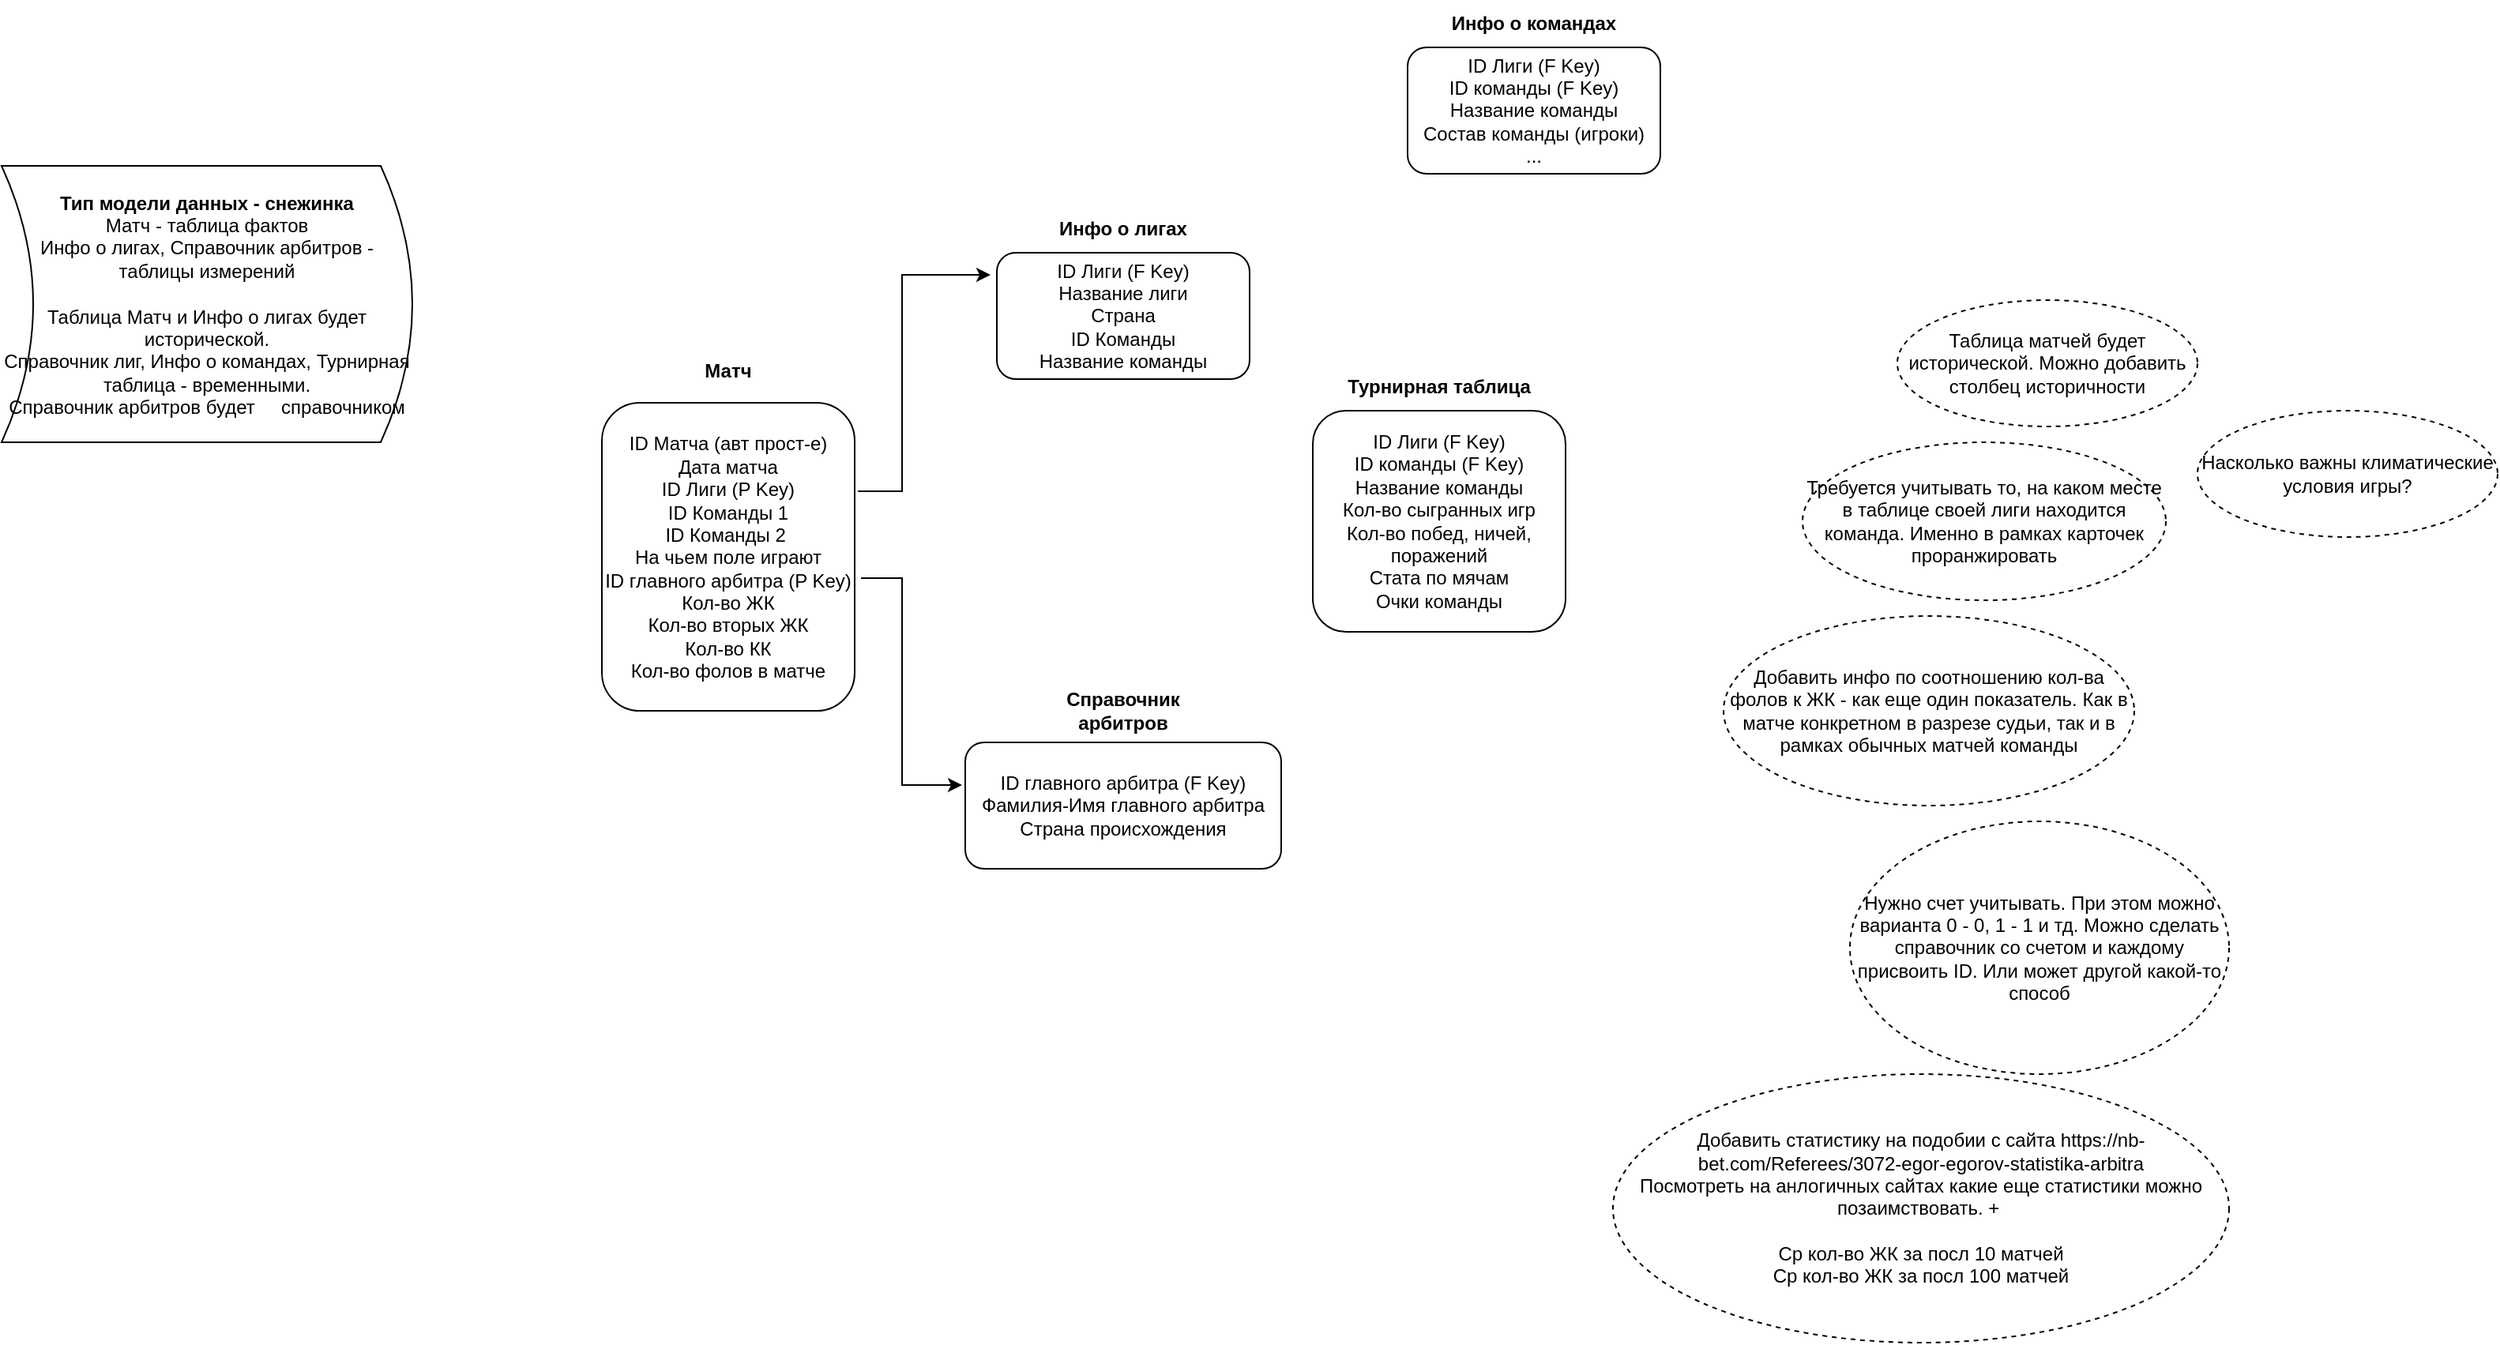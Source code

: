 <mxfile version="26.2.10">
  <diagram name="Page-1" id="zsPMJA2jM5UGm9Cd-OFp">
    <mxGraphModel dx="1428" dy="718" grid="1" gridSize="10" guides="1" tooltips="1" connect="1" arrows="1" fold="1" page="1" pageScale="1" pageWidth="850" pageHeight="1100" math="0" shadow="0">
      <root>
        <mxCell id="0" />
        <mxCell id="1" parent="0" />
        <mxCell id="R8fwzc4NF9d5jHF825gl-1" value="&lt;div&gt;ID Матча (авт прост-е)&lt;/div&gt;&lt;div&gt;&lt;span style=&quot;background-color: transparent; color: light-dark(rgb(0, 0, 0), rgb(255, 255, 255));&quot;&gt;Дата матча&lt;/span&gt;&lt;/div&gt;&lt;div&gt;ID Лиги&lt;span style=&quot;background-color: transparent; color: light-dark(rgb(0, 0, 0), rgb(255, 255, 255));&quot;&gt;&amp;nbsp;&lt;/span&gt;&lt;span style=&quot;background-color: transparent; color: light-dark(rgb(0, 0, 0), rgb(255, 255, 255));&quot;&gt;(P Key)&lt;/span&gt;&lt;/div&gt;ID Команды 1&lt;div&gt;&lt;div&gt;ID Команды 2&lt;span style=&quot;background-color: transparent; color: light-dark(rgb(0, 0, 0), rgb(255, 255, 255));&quot;&gt;&amp;nbsp;&lt;/span&gt;&lt;/div&gt;&lt;div&gt;&lt;span style=&quot;background-color: transparent; color: light-dark(rgb(0, 0, 0), rgb(255, 255, 255));&quot;&gt;На чьем поле играют&lt;/span&gt;&lt;/div&gt;&lt;div&gt;ID главного арбитра&lt;span style=&quot;background-color: transparent; color: light-dark(rgb(0, 0, 0), rgb(255, 255, 255));&quot;&gt;&amp;nbsp;&lt;/span&gt;&lt;span style=&quot;background-color: transparent; color: light-dark(rgb(0, 0, 0), rgb(255, 255, 255));&quot;&gt;(P Key)&lt;/span&gt;&lt;/div&gt;&lt;/div&gt;&lt;div&gt;&lt;div&gt;Кол-во ЖК&lt;/div&gt;&lt;div&gt;Кол-во вторых ЖК&lt;/div&gt;&lt;div&gt;Кол-во КК&lt;/div&gt;&lt;div&gt;Кол-во фолов в матче&lt;/div&gt;&lt;/div&gt;" style="rounded=1;whiteSpace=wrap;html=1;" parent="1" vertex="1">
          <mxGeometry x="410" y="355" width="160" height="195" as="geometry" />
        </mxCell>
        <mxCell id="R8fwzc4NF9d5jHF825gl-2" value="Матч" style="text;html=1;align=center;verticalAlign=middle;whiteSpace=wrap;rounded=0;fontStyle=1" parent="1" vertex="1">
          <mxGeometry x="430" y="320" width="120" height="30" as="geometry" />
        </mxCell>
        <mxCell id="R8fwzc4NF9d5jHF825gl-3" value="&lt;div&gt;ID главного арбитра&lt;span style=&quot;background-color: transparent; color: light-dark(rgb(0, 0, 0), rgb(255, 255, 255));&quot;&gt;&amp;nbsp;&lt;/span&gt;&lt;span style=&quot;background-color: transparent; color: light-dark(rgb(0, 0, 0), rgb(255, 255, 255));&quot;&gt;(F Key)&lt;/span&gt;&lt;/div&gt;&lt;div&gt;Фамилия-Имя главного арбитра&lt;/div&gt;&lt;div&gt;Страна происхождения&lt;/div&gt;" style="rounded=1;whiteSpace=wrap;html=1;" parent="1" vertex="1">
          <mxGeometry x="640" y="570" width="200" height="80" as="geometry" />
        </mxCell>
        <mxCell id="R8fwzc4NF9d5jHF825gl-4" value="Справочник арбитров" style="text;html=1;align=center;verticalAlign=middle;whiteSpace=wrap;rounded=0;fontStyle=1" parent="1" vertex="1">
          <mxGeometry x="680" y="535" width="120" height="30" as="geometry" />
        </mxCell>
        <mxCell id="R8fwzc4NF9d5jHF825gl-5" value="Добавить инфо по соотношению кол-ва фолов к ЖК - как еще один показатель. Как в матче конкретном в разрезе судьи, так и в рамках обычных матчей команды" style="ellipse;whiteSpace=wrap;html=1;align=center;dashed=1;" parent="1" vertex="1">
          <mxGeometry x="1120" y="490" width="260" height="120" as="geometry" />
        </mxCell>
        <mxCell id="YenB-Bxz-LfcBRluay5c-1" value="ID Лиги (F Key)&lt;div&gt;Название лиги&lt;/div&gt;&lt;div&gt;Страна&lt;/div&gt;&lt;div&gt;ID Команды&lt;/div&gt;&lt;div&gt;Название команды&lt;/div&gt;" style="rounded=1;whiteSpace=wrap;html=1;" parent="1" vertex="1">
          <mxGeometry x="660" y="260" width="160" height="80" as="geometry" />
        </mxCell>
        <mxCell id="YenB-Bxz-LfcBRluay5c-2" value="Инфо о лигах" style="text;html=1;align=center;verticalAlign=middle;whiteSpace=wrap;rounded=0;fontStyle=1" parent="1" vertex="1">
          <mxGeometry x="680" y="230" width="120" height="30" as="geometry" />
        </mxCell>
        <mxCell id="YenB-Bxz-LfcBRluay5c-3" value="Таблица матчей будет исторической. Можно добавить столбец историчности" style="ellipse;whiteSpace=wrap;html=1;align=center;dashed=1;" parent="1" vertex="1">
          <mxGeometry x="1230" y="290" width="190" height="80" as="geometry" />
        </mxCell>
        <mxCell id="YenB-Bxz-LfcBRluay5c-4" value="Требуется учитывать то, на каком месте в таблице своей лиги находится команда. Именно в рамках карточек проранжировать" style="ellipse;whiteSpace=wrap;html=1;align=center;dashed=1;" parent="1" vertex="1">
          <mxGeometry x="1170" y="380" width="230" height="100" as="geometry" />
        </mxCell>
        <mxCell id="YenB-Bxz-LfcBRluay5c-5" value="Нужно счет учитывать. При этом можно варианта 0 - 0, 1 - 1 и тд. Можно сделать справочник со счетом и каждому присвоить ID. Или может другой какой-то способ" style="ellipse;whiteSpace=wrap;html=1;align=center;dashed=1;" parent="1" vertex="1">
          <mxGeometry x="1200" y="620" width="240" height="160" as="geometry" />
        </mxCell>
        <mxCell id="c-9kAA1nZPkHtdZaTcqD-1" value="Добавить статистику на подобии с сайта&amp;nbsp;https://nb-bet.com/Referees/3072-egor-egorov-statistika-arbitra&lt;div&gt;Посмотреть на анлогичных сайтах какие еще статистики можно позаимствовать. +&amp;nbsp;&lt;/div&gt;&lt;div&gt;&lt;br class=&quot;Apple-interchange-newline&quot;&gt;Ср кол-во ЖК за посл 10 матчей&lt;/div&gt;&lt;div&gt;Ср кол-во ЖК за посл 100 матчей&lt;/div&gt;" style="ellipse;whiteSpace=wrap;html=1;align=center;dashed=1;" vertex="1" parent="1">
          <mxGeometry x="1050" y="780" width="390" height="170" as="geometry" />
        </mxCell>
        <mxCell id="c-9kAA1nZPkHtdZaTcqD-2" value="Насколько важны климатические условия игры?" style="ellipse;whiteSpace=wrap;html=1;align=center;dashed=1;" vertex="1" parent="1">
          <mxGeometry x="1420" y="360" width="190" height="80" as="geometry" />
        </mxCell>
        <mxCell id="c-9kAA1nZPkHtdZaTcqD-3" value="ID Лиги (F Key)&lt;div&gt;ID команды&lt;span style=&quot;background-color: transparent; color: light-dark(rgb(0, 0, 0), rgb(255, 255, 255));&quot;&gt;&amp;nbsp;&lt;/span&gt;&lt;span style=&quot;background-color: transparent; color: light-dark(rgb(0, 0, 0), rgb(255, 255, 255));&quot;&gt;(F Key)&lt;/span&gt;&lt;/div&gt;&lt;div&gt;Название команды&lt;/div&gt;&lt;div&gt;Кол-во сыгранных&amp;nbsp;&lt;span style=&quot;background-color: transparent; color: light-dark(rgb(0, 0, 0), rgb(255, 255, 255));&quot;&gt;игр&lt;/span&gt;&lt;/div&gt;&lt;div&gt;Кол-во побед, ничей, поражений&lt;/div&gt;&lt;div&gt;Стата по мячам&lt;/div&gt;&lt;div&gt;Очки команды&lt;/div&gt;" style="rounded=1;whiteSpace=wrap;html=1;" vertex="1" parent="1">
          <mxGeometry x="860" y="360" width="160" height="140" as="geometry" />
        </mxCell>
        <mxCell id="c-9kAA1nZPkHtdZaTcqD-4" value="Турнирная таблица" style="text;html=1;align=center;verticalAlign=middle;whiteSpace=wrap;rounded=0;fontStyle=1" vertex="1" parent="1">
          <mxGeometry x="880" y="330" width="120" height="30" as="geometry" />
        </mxCell>
        <mxCell id="c-9kAA1nZPkHtdZaTcqD-7" value="&lt;div&gt;&lt;b&gt;Тип модели данных - снежинка&lt;/b&gt;&lt;/div&gt;Матч - таблица фактов&lt;div&gt;Инфо о лигах, Справочник арбитров - таблицы измерений&lt;/div&gt;&lt;div&gt;&lt;br&gt;&lt;/div&gt;&lt;div&gt;Таблица Матч и Инфо о лигах будет исторической.&lt;br&gt;Справочник лиг, Инфо о командах, Турнирная таблица - временными.&lt;/div&gt;&lt;div&gt;Справочник арбитров будет&amp;nbsp; &amp;nbsp; &amp;nbsp;справочником&lt;/div&gt;" style="shape=dataStorage;whiteSpace=wrap;html=1;fixedSize=1;direction=west;" vertex="1" parent="1">
          <mxGeometry x="30" y="205" width="260" height="175" as="geometry" />
        </mxCell>
        <mxCell id="c-9kAA1nZPkHtdZaTcqD-12" value="" style="endArrow=classic;html=1;rounded=0;exitX=1.013;exitY=0.287;exitDx=0;exitDy=0;exitPerimeter=0;entryX=-0.025;entryY=0.175;entryDx=0;entryDy=0;entryPerimeter=0;" edge="1" parent="1" source="R8fwzc4NF9d5jHF825gl-1" target="YenB-Bxz-LfcBRluay5c-1">
          <mxGeometry width="50" height="50" relative="1" as="geometry">
            <mxPoint x="690" y="410" as="sourcePoint" />
            <mxPoint x="740" y="360" as="targetPoint" />
            <Array as="points">
              <mxPoint x="600" y="411" />
              <mxPoint x="600" y="274" />
            </Array>
          </mxGeometry>
        </mxCell>
        <mxCell id="c-9kAA1nZPkHtdZaTcqD-13" value="" style="endArrow=classic;html=1;rounded=0;exitX=1.025;exitY=0.569;exitDx=0;exitDy=0;exitPerimeter=0;entryX=-0.01;entryY=0.338;entryDx=0;entryDy=0;entryPerimeter=0;" edge="1" parent="1" source="R8fwzc4NF9d5jHF825gl-1" target="R8fwzc4NF9d5jHF825gl-3">
          <mxGeometry width="50" height="50" relative="1" as="geometry">
            <mxPoint x="690" y="410" as="sourcePoint" />
            <mxPoint x="740" y="360" as="targetPoint" />
            <Array as="points">
              <mxPoint x="600" y="466" />
              <mxPoint x="600" y="597" />
            </Array>
          </mxGeometry>
        </mxCell>
        <mxCell id="c-9kAA1nZPkHtdZaTcqD-14" value="ID Лиги (F Key)&lt;div&gt;ID команды&lt;span style=&quot;background-color: transparent; color: light-dark(rgb(0, 0, 0), rgb(255, 255, 255));&quot;&gt;&amp;nbsp;&lt;/span&gt;&lt;span style=&quot;background-color: transparent; color: light-dark(rgb(0, 0, 0), rgb(255, 255, 255));&quot;&gt;(F Key)&lt;/span&gt;&lt;/div&gt;&lt;div&gt;Название команды&lt;/div&gt;&lt;div&gt;Состав команды (игроки)&lt;/div&gt;&lt;div&gt;...&lt;/div&gt;" style="rounded=1;whiteSpace=wrap;html=1;" vertex="1" parent="1">
          <mxGeometry x="920" y="130" width="160" height="80" as="geometry" />
        </mxCell>
        <mxCell id="c-9kAA1nZPkHtdZaTcqD-15" value="Инфо о командах" style="text;html=1;align=center;verticalAlign=middle;whiteSpace=wrap;rounded=0;fontStyle=1" vertex="1" parent="1">
          <mxGeometry x="940" y="100" width="120" height="30" as="geometry" />
        </mxCell>
      </root>
    </mxGraphModel>
  </diagram>
</mxfile>
